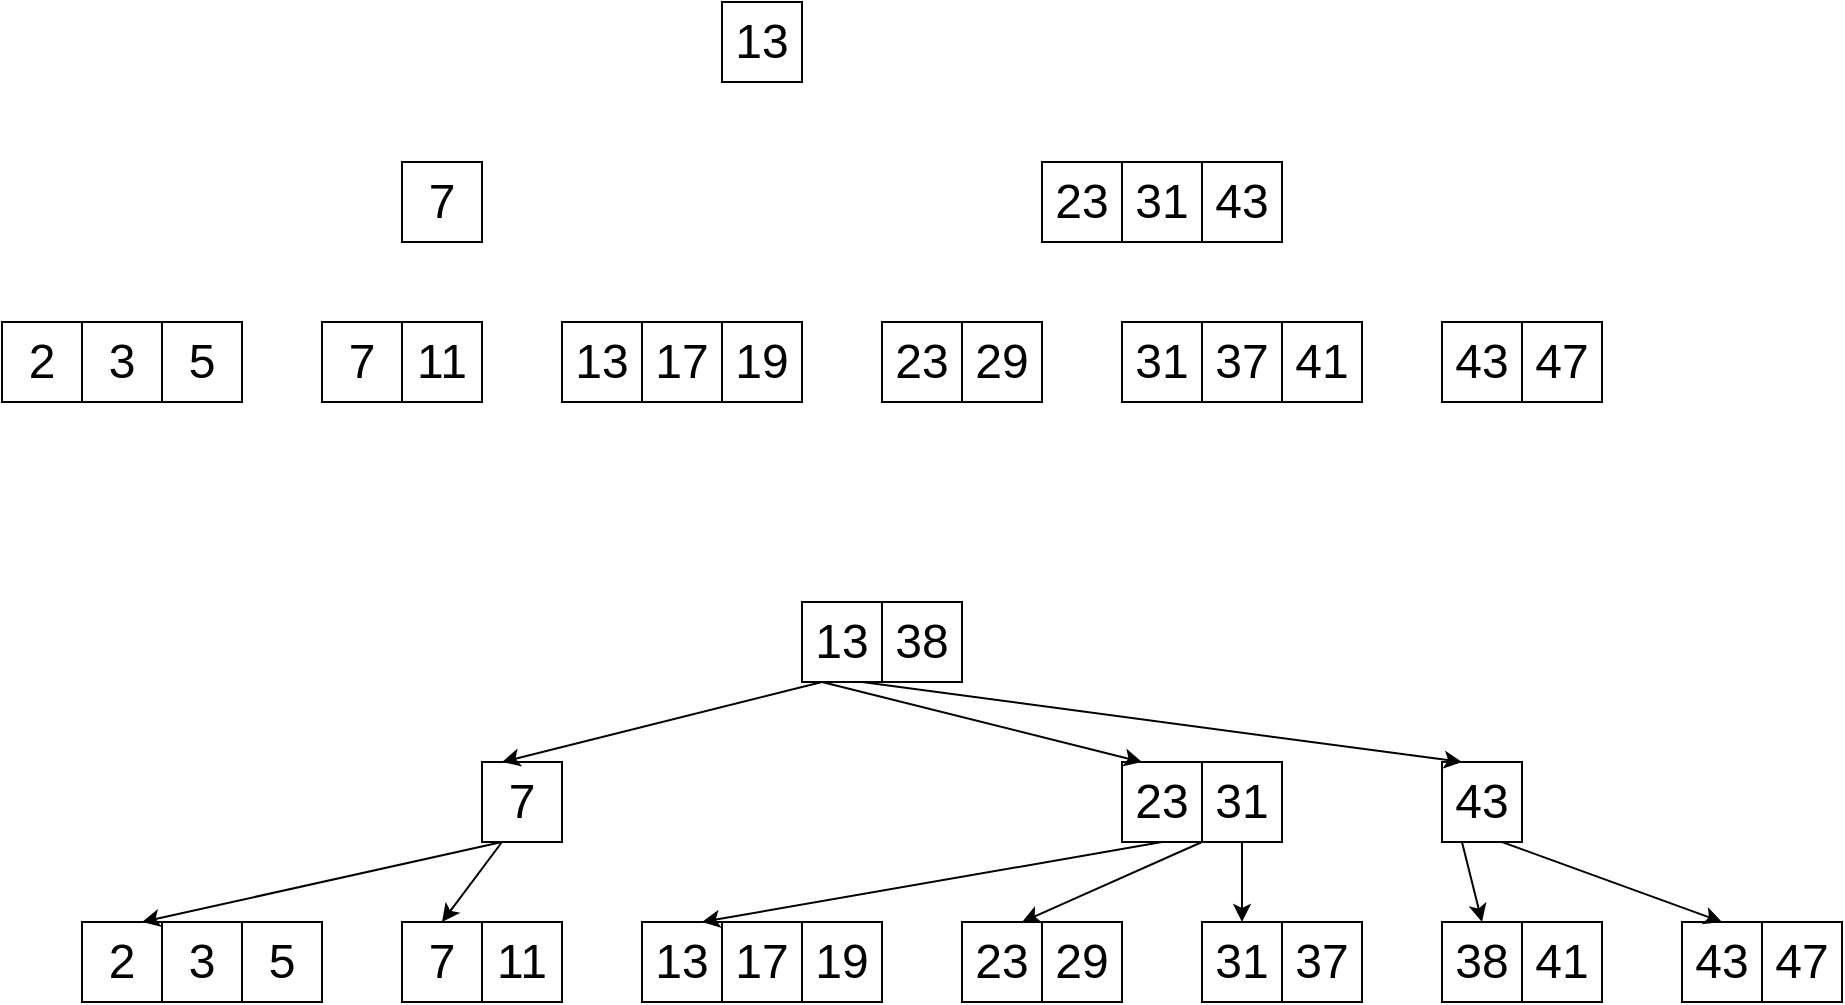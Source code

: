 <mxfile version="21.1.2" type="device">
  <diagram name="第 1 页" id="1i3ckkCIMWdoY1kaFYOg">
    <mxGraphModel dx="2062" dy="608" grid="0" gridSize="10" guides="1" tooltips="1" connect="1" arrows="1" fold="1" page="1" pageScale="1" pageWidth="827" pageHeight="1169" math="0" shadow="0">
      <root>
        <mxCell id="0" />
        <mxCell id="1" parent="0" />
        <mxCell id="8Igi7CRhKM6JrM0Glwqs-1" value="&lt;font style=&quot;font-size: 24px;&quot;&gt;13&lt;/font&gt;" style="whiteSpace=wrap;html=1;aspect=fixed;" vertex="1" parent="1">
          <mxGeometry x="320" y="40" width="40" height="40" as="geometry" />
        </mxCell>
        <mxCell id="8Igi7CRhKM6JrM0Glwqs-2" value="&lt;font style=&quot;font-size: 24px;&quot;&gt;7&lt;/font&gt;" style="whiteSpace=wrap;html=1;aspect=fixed;" vertex="1" parent="1">
          <mxGeometry x="160" y="120" width="40" height="40" as="geometry" />
        </mxCell>
        <mxCell id="8Igi7CRhKM6JrM0Glwqs-3" value="&lt;font style=&quot;font-size: 24px;&quot;&gt;23&lt;/font&gt;" style="whiteSpace=wrap;html=1;aspect=fixed;" vertex="1" parent="1">
          <mxGeometry x="480" y="120" width="40" height="40" as="geometry" />
        </mxCell>
        <mxCell id="8Igi7CRhKM6JrM0Glwqs-4" value="&lt;font style=&quot;font-size: 24px;&quot;&gt;31&lt;/font&gt;" style="whiteSpace=wrap;html=1;aspect=fixed;" vertex="1" parent="1">
          <mxGeometry x="520" y="120" width="40" height="40" as="geometry" />
        </mxCell>
        <mxCell id="8Igi7CRhKM6JrM0Glwqs-5" value="&lt;font style=&quot;font-size: 24px;&quot;&gt;43&lt;/font&gt;" style="whiteSpace=wrap;html=1;aspect=fixed;" vertex="1" parent="1">
          <mxGeometry x="560" y="120" width="40" height="40" as="geometry" />
        </mxCell>
        <mxCell id="8Igi7CRhKM6JrM0Glwqs-6" value="&lt;font style=&quot;font-size: 24px;&quot;&gt;2&lt;/font&gt;" style="whiteSpace=wrap;html=1;aspect=fixed;" vertex="1" parent="1">
          <mxGeometry x="-40" y="200" width="40" height="40" as="geometry" />
        </mxCell>
        <mxCell id="8Igi7CRhKM6JrM0Glwqs-8" value="&lt;font style=&quot;font-size: 24px;&quot;&gt;3&lt;/font&gt;" style="whiteSpace=wrap;html=1;aspect=fixed;" vertex="1" parent="1">
          <mxGeometry y="200" width="40" height="40" as="geometry" />
        </mxCell>
        <mxCell id="8Igi7CRhKM6JrM0Glwqs-9" value="&lt;font style=&quot;font-size: 24px;&quot;&gt;5&lt;/font&gt;" style="whiteSpace=wrap;html=1;aspect=fixed;" vertex="1" parent="1">
          <mxGeometry x="40" y="200" width="40" height="40" as="geometry" />
        </mxCell>
        <mxCell id="8Igi7CRhKM6JrM0Glwqs-10" value="&lt;font style=&quot;font-size: 24px;&quot;&gt;7&lt;/font&gt;" style="whiteSpace=wrap;html=1;aspect=fixed;" vertex="1" parent="1">
          <mxGeometry x="120" y="200" width="40" height="40" as="geometry" />
        </mxCell>
        <mxCell id="8Igi7CRhKM6JrM0Glwqs-11" value="&lt;font style=&quot;font-size: 24px;&quot;&gt;11&lt;/font&gt;" style="whiteSpace=wrap;html=1;aspect=fixed;" vertex="1" parent="1">
          <mxGeometry x="160" y="200" width="40" height="40" as="geometry" />
        </mxCell>
        <mxCell id="8Igi7CRhKM6JrM0Glwqs-12" value="&lt;font style=&quot;font-size: 24px;&quot;&gt;13&lt;/font&gt;" style="whiteSpace=wrap;html=1;aspect=fixed;" vertex="1" parent="1">
          <mxGeometry x="240" y="200" width="40" height="40" as="geometry" />
        </mxCell>
        <mxCell id="8Igi7CRhKM6JrM0Glwqs-13" value="&lt;font style=&quot;font-size: 24px;&quot;&gt;17&lt;/font&gt;" style="whiteSpace=wrap;html=1;aspect=fixed;" vertex="1" parent="1">
          <mxGeometry x="280" y="200" width="40" height="40" as="geometry" />
        </mxCell>
        <mxCell id="8Igi7CRhKM6JrM0Glwqs-14" value="&lt;font style=&quot;font-size: 24px;&quot;&gt;19&lt;/font&gt;" style="whiteSpace=wrap;html=1;aspect=fixed;" vertex="1" parent="1">
          <mxGeometry x="320" y="200" width="40" height="40" as="geometry" />
        </mxCell>
        <mxCell id="8Igi7CRhKM6JrM0Glwqs-15" value="&lt;font style=&quot;font-size: 24px;&quot;&gt;23&lt;/font&gt;" style="whiteSpace=wrap;html=1;aspect=fixed;" vertex="1" parent="1">
          <mxGeometry x="400" y="200" width="40" height="40" as="geometry" />
        </mxCell>
        <mxCell id="8Igi7CRhKM6JrM0Glwqs-16" value="&lt;font style=&quot;font-size: 24px;&quot;&gt;29&lt;/font&gt;" style="whiteSpace=wrap;html=1;aspect=fixed;" vertex="1" parent="1">
          <mxGeometry x="440" y="200" width="40" height="40" as="geometry" />
        </mxCell>
        <mxCell id="8Igi7CRhKM6JrM0Glwqs-17" value="&lt;font style=&quot;font-size: 24px;&quot;&gt;31&lt;/font&gt;" style="whiteSpace=wrap;html=1;aspect=fixed;" vertex="1" parent="1">
          <mxGeometry x="520" y="200" width="40" height="40" as="geometry" />
        </mxCell>
        <mxCell id="8Igi7CRhKM6JrM0Glwqs-18" value="&lt;font style=&quot;font-size: 24px;&quot;&gt;37&lt;/font&gt;" style="whiteSpace=wrap;html=1;aspect=fixed;" vertex="1" parent="1">
          <mxGeometry x="560" y="200" width="40" height="40" as="geometry" />
        </mxCell>
        <mxCell id="8Igi7CRhKM6JrM0Glwqs-19" value="&lt;font style=&quot;font-size: 24px;&quot;&gt;41&lt;/font&gt;" style="whiteSpace=wrap;html=1;aspect=fixed;" vertex="1" parent="1">
          <mxGeometry x="600" y="200" width="40" height="40" as="geometry" />
        </mxCell>
        <mxCell id="8Igi7CRhKM6JrM0Glwqs-20" value="&lt;font style=&quot;font-size: 24px;&quot;&gt;43&lt;/font&gt;" style="whiteSpace=wrap;html=1;aspect=fixed;" vertex="1" parent="1">
          <mxGeometry x="680" y="200" width="40" height="40" as="geometry" />
        </mxCell>
        <mxCell id="8Igi7CRhKM6JrM0Glwqs-21" value="&lt;font style=&quot;font-size: 24px;&quot;&gt;47&lt;/font&gt;" style="whiteSpace=wrap;html=1;aspect=fixed;" vertex="1" parent="1">
          <mxGeometry x="720" y="200" width="40" height="40" as="geometry" />
        </mxCell>
        <mxCell id="8Igi7CRhKM6JrM0Glwqs-23" value="&lt;font style=&quot;font-size: 24px;&quot;&gt;13&lt;/font&gt;" style="whiteSpace=wrap;html=1;aspect=fixed;" vertex="1" parent="1">
          <mxGeometry x="360" y="340" width="40" height="40" as="geometry" />
        </mxCell>
        <mxCell id="8Igi7CRhKM6JrM0Glwqs-24" value="&lt;font style=&quot;font-size: 24px;&quot;&gt;7&lt;/font&gt;" style="whiteSpace=wrap;html=1;aspect=fixed;" vertex="1" parent="1">
          <mxGeometry x="200" y="420" width="40" height="40" as="geometry" />
        </mxCell>
        <mxCell id="8Igi7CRhKM6JrM0Glwqs-25" value="&lt;font style=&quot;font-size: 24px;&quot;&gt;23&lt;/font&gt;" style="whiteSpace=wrap;html=1;aspect=fixed;" vertex="1" parent="1">
          <mxGeometry x="520" y="420" width="40" height="40" as="geometry" />
        </mxCell>
        <mxCell id="8Igi7CRhKM6JrM0Glwqs-26" value="&lt;font style=&quot;font-size: 24px;&quot;&gt;31&lt;/font&gt;" style="whiteSpace=wrap;html=1;aspect=fixed;" vertex="1" parent="1">
          <mxGeometry x="560" y="420" width="40" height="40" as="geometry" />
        </mxCell>
        <mxCell id="8Igi7CRhKM6JrM0Glwqs-27" value="&lt;font style=&quot;font-size: 24px;&quot;&gt;43&lt;/font&gt;" style="whiteSpace=wrap;html=1;aspect=fixed;" vertex="1" parent="1">
          <mxGeometry x="680" y="420" width="40" height="40" as="geometry" />
        </mxCell>
        <mxCell id="8Igi7CRhKM6JrM0Glwqs-28" value="&lt;font style=&quot;font-size: 24px;&quot;&gt;2&lt;/font&gt;" style="whiteSpace=wrap;html=1;aspect=fixed;" vertex="1" parent="1">
          <mxGeometry y="500" width="40" height="40" as="geometry" />
        </mxCell>
        <mxCell id="8Igi7CRhKM6JrM0Glwqs-29" value="&lt;font style=&quot;font-size: 24px;&quot;&gt;3&lt;/font&gt;" style="whiteSpace=wrap;html=1;aspect=fixed;" vertex="1" parent="1">
          <mxGeometry x="40" y="500" width="40" height="40" as="geometry" />
        </mxCell>
        <mxCell id="8Igi7CRhKM6JrM0Glwqs-30" value="&lt;font style=&quot;font-size: 24px;&quot;&gt;5&lt;/font&gt;" style="whiteSpace=wrap;html=1;aspect=fixed;" vertex="1" parent="1">
          <mxGeometry x="80" y="500" width="40" height="40" as="geometry" />
        </mxCell>
        <mxCell id="8Igi7CRhKM6JrM0Glwqs-31" value="&lt;font style=&quot;font-size: 24px;&quot;&gt;7&lt;/font&gt;" style="whiteSpace=wrap;html=1;aspect=fixed;" vertex="1" parent="1">
          <mxGeometry x="160" y="500" width="40" height="40" as="geometry" />
        </mxCell>
        <mxCell id="8Igi7CRhKM6JrM0Glwqs-32" value="&lt;font style=&quot;font-size: 24px;&quot;&gt;11&lt;/font&gt;" style="whiteSpace=wrap;html=1;aspect=fixed;" vertex="1" parent="1">
          <mxGeometry x="200" y="500" width="40" height="40" as="geometry" />
        </mxCell>
        <mxCell id="8Igi7CRhKM6JrM0Glwqs-33" value="&lt;font style=&quot;font-size: 24px;&quot;&gt;13&lt;/font&gt;" style="whiteSpace=wrap;html=1;aspect=fixed;" vertex="1" parent="1">
          <mxGeometry x="280" y="500" width="40" height="40" as="geometry" />
        </mxCell>
        <mxCell id="8Igi7CRhKM6JrM0Glwqs-34" value="&lt;font style=&quot;font-size: 24px;&quot;&gt;17&lt;/font&gt;" style="whiteSpace=wrap;html=1;aspect=fixed;" vertex="1" parent="1">
          <mxGeometry x="320" y="500" width="40" height="40" as="geometry" />
        </mxCell>
        <mxCell id="8Igi7CRhKM6JrM0Glwqs-35" value="&lt;font style=&quot;font-size: 24px;&quot;&gt;19&lt;/font&gt;" style="whiteSpace=wrap;html=1;aspect=fixed;" vertex="1" parent="1">
          <mxGeometry x="360" y="500" width="40" height="40" as="geometry" />
        </mxCell>
        <mxCell id="8Igi7CRhKM6JrM0Glwqs-36" value="&lt;font style=&quot;font-size: 24px;&quot;&gt;23&lt;/font&gt;" style="whiteSpace=wrap;html=1;aspect=fixed;" vertex="1" parent="1">
          <mxGeometry x="440" y="500" width="40" height="40" as="geometry" />
        </mxCell>
        <mxCell id="8Igi7CRhKM6JrM0Glwqs-37" value="&lt;font style=&quot;font-size: 24px;&quot;&gt;29&lt;/font&gt;" style="whiteSpace=wrap;html=1;aspect=fixed;" vertex="1" parent="1">
          <mxGeometry x="480" y="500" width="40" height="40" as="geometry" />
        </mxCell>
        <mxCell id="8Igi7CRhKM6JrM0Glwqs-38" value="&lt;font style=&quot;font-size: 24px;&quot;&gt;31&lt;/font&gt;" style="whiteSpace=wrap;html=1;aspect=fixed;" vertex="1" parent="1">
          <mxGeometry x="560" y="500" width="40" height="40" as="geometry" />
        </mxCell>
        <mxCell id="8Igi7CRhKM6JrM0Glwqs-39" value="&lt;font style=&quot;font-size: 24px;&quot;&gt;37&lt;/font&gt;" style="whiteSpace=wrap;html=1;aspect=fixed;" vertex="1" parent="1">
          <mxGeometry x="600" y="500" width="40" height="40" as="geometry" />
        </mxCell>
        <mxCell id="8Igi7CRhKM6JrM0Glwqs-40" value="&lt;font style=&quot;font-size: 24px;&quot;&gt;41&lt;/font&gt;" style="whiteSpace=wrap;html=1;aspect=fixed;" vertex="1" parent="1">
          <mxGeometry x="720" y="500" width="40" height="40" as="geometry" />
        </mxCell>
        <mxCell id="8Igi7CRhKM6JrM0Glwqs-41" value="&lt;font style=&quot;font-size: 24px;&quot;&gt;43&lt;/font&gt;" style="whiteSpace=wrap;html=1;aspect=fixed;" vertex="1" parent="1">
          <mxGeometry x="800" y="500" width="40" height="40" as="geometry" />
        </mxCell>
        <mxCell id="8Igi7CRhKM6JrM0Glwqs-42" value="&lt;font style=&quot;font-size: 24px;&quot;&gt;47&lt;/font&gt;" style="whiteSpace=wrap;html=1;aspect=fixed;" vertex="1" parent="1">
          <mxGeometry x="840" y="500" width="40" height="40" as="geometry" />
        </mxCell>
        <mxCell id="8Igi7CRhKM6JrM0Glwqs-43" value="&lt;font style=&quot;font-size: 24px;&quot;&gt;38&lt;/font&gt;" style="whiteSpace=wrap;html=1;aspect=fixed;" vertex="1" parent="1">
          <mxGeometry x="680" y="500" width="40" height="40" as="geometry" />
        </mxCell>
        <mxCell id="8Igi7CRhKM6JrM0Glwqs-46" value="" style="endArrow=classic;html=1;rounded=0;entryX=0.75;entryY=0;entryDx=0;entryDy=0;exitX=0.25;exitY=1;exitDx=0;exitDy=0;" edge="1" parent="1" source="8Igi7CRhKM6JrM0Glwqs-24" target="8Igi7CRhKM6JrM0Glwqs-28">
          <mxGeometry width="50" height="50" relative="1" as="geometry">
            <mxPoint x="400" y="650" as="sourcePoint" />
            <mxPoint x="450" y="600" as="targetPoint" />
          </mxGeometry>
        </mxCell>
        <mxCell id="8Igi7CRhKM6JrM0Glwqs-47" value="" style="endArrow=classic;html=1;rounded=0;entryX=0.5;entryY=0;entryDx=0;entryDy=0;exitX=0.25;exitY=1;exitDx=0;exitDy=0;" edge="1" parent="1" source="8Igi7CRhKM6JrM0Glwqs-24" target="8Igi7CRhKM6JrM0Glwqs-31">
          <mxGeometry width="50" height="50" relative="1" as="geometry">
            <mxPoint x="230" y="610" as="sourcePoint" />
            <mxPoint x="50" y="650" as="targetPoint" />
          </mxGeometry>
        </mxCell>
        <mxCell id="8Igi7CRhKM6JrM0Glwqs-48" value="" style="endArrow=classic;html=1;rounded=0;entryX=0.25;entryY=0;entryDx=0;entryDy=0;" edge="1" parent="1" target="8Igi7CRhKM6JrM0Glwqs-24">
          <mxGeometry width="50" height="50" relative="1" as="geometry">
            <mxPoint x="370" y="380" as="sourcePoint" />
            <mxPoint x="50" y="520" as="targetPoint" />
          </mxGeometry>
        </mxCell>
        <mxCell id="8Igi7CRhKM6JrM0Glwqs-49" value="" style="endArrow=classic;html=1;rounded=0;entryX=0.25;entryY=0;entryDx=0;entryDy=0;exitX=0.25;exitY=1;exitDx=0;exitDy=0;" edge="1" parent="1" source="8Igi7CRhKM6JrM0Glwqs-23" target="8Igi7CRhKM6JrM0Glwqs-25">
          <mxGeometry width="50" height="50" relative="1" as="geometry">
            <mxPoint x="240" y="490" as="sourcePoint" />
            <mxPoint x="60" y="530" as="targetPoint" />
          </mxGeometry>
        </mxCell>
        <mxCell id="8Igi7CRhKM6JrM0Glwqs-50" value="" style="endArrow=classic;html=1;rounded=0;entryX=0.25;entryY=0;entryDx=0;entryDy=0;" edge="1" parent="1" target="8Igi7CRhKM6JrM0Glwqs-27">
          <mxGeometry width="50" height="50" relative="1" as="geometry">
            <mxPoint x="390" y="380" as="sourcePoint" />
            <mxPoint x="650" y="420" as="targetPoint" />
          </mxGeometry>
        </mxCell>
        <mxCell id="8Igi7CRhKM6JrM0Glwqs-51" value="" style="endArrow=classic;html=1;rounded=0;entryX=0.75;entryY=0;entryDx=0;entryDy=0;exitX=0.5;exitY=1;exitDx=0;exitDy=0;" edge="1" parent="1" source="8Igi7CRhKM6JrM0Glwqs-25" target="8Igi7CRhKM6JrM0Glwqs-33">
          <mxGeometry width="50" height="50" relative="1" as="geometry">
            <mxPoint x="260" y="510" as="sourcePoint" />
            <mxPoint x="80" y="550" as="targetPoint" />
          </mxGeometry>
        </mxCell>
        <mxCell id="8Igi7CRhKM6JrM0Glwqs-52" value="" style="endArrow=classic;html=1;rounded=0;entryX=0.75;entryY=0;entryDx=0;entryDy=0;exitX=1;exitY=1;exitDx=0;exitDy=0;" edge="1" parent="1" source="8Igi7CRhKM6JrM0Glwqs-25" target="8Igi7CRhKM6JrM0Glwqs-36">
          <mxGeometry width="50" height="50" relative="1" as="geometry">
            <mxPoint x="270" y="520" as="sourcePoint" />
            <mxPoint x="90" y="560" as="targetPoint" />
          </mxGeometry>
        </mxCell>
        <mxCell id="8Igi7CRhKM6JrM0Glwqs-53" value="" style="endArrow=classic;html=1;rounded=0;entryX=0.5;entryY=0;entryDx=0;entryDy=0;exitX=0.5;exitY=1;exitDx=0;exitDy=0;" edge="1" parent="1" source="8Igi7CRhKM6JrM0Glwqs-26" target="8Igi7CRhKM6JrM0Glwqs-38">
          <mxGeometry width="50" height="50" relative="1" as="geometry">
            <mxPoint x="280" y="530" as="sourcePoint" />
            <mxPoint x="100" y="570" as="targetPoint" />
          </mxGeometry>
        </mxCell>
        <mxCell id="8Igi7CRhKM6JrM0Glwqs-54" value="" style="endArrow=classic;html=1;rounded=0;exitX=0.25;exitY=1;exitDx=0;exitDy=0;entryX=0.5;entryY=0;entryDx=0;entryDy=0;" edge="1" parent="1" source="8Igi7CRhKM6JrM0Glwqs-27" target="8Igi7CRhKM6JrM0Glwqs-43">
          <mxGeometry width="50" height="50" relative="1" as="geometry">
            <mxPoint x="670" y="460" as="sourcePoint" />
            <mxPoint x="690" y="490" as="targetPoint" />
          </mxGeometry>
        </mxCell>
        <mxCell id="8Igi7CRhKM6JrM0Glwqs-56" value="" style="endArrow=classic;html=1;rounded=0;entryX=0.5;entryY=0;entryDx=0;entryDy=0;exitX=0.75;exitY=1;exitDx=0;exitDy=0;" edge="1" parent="1" source="8Igi7CRhKM6JrM0Glwqs-27" target="8Igi7CRhKM6JrM0Glwqs-41">
          <mxGeometry width="50" height="50" relative="1" as="geometry">
            <mxPoint x="300" y="550" as="sourcePoint" />
            <mxPoint x="120" y="590" as="targetPoint" />
          </mxGeometry>
        </mxCell>
        <mxCell id="8Igi7CRhKM6JrM0Glwqs-57" value="&lt;font style=&quot;font-size: 24px;&quot;&gt;38&lt;/font&gt;" style="whiteSpace=wrap;html=1;aspect=fixed;" vertex="1" parent="1">
          <mxGeometry x="400" y="340" width="40" height="40" as="geometry" />
        </mxCell>
      </root>
    </mxGraphModel>
  </diagram>
</mxfile>

